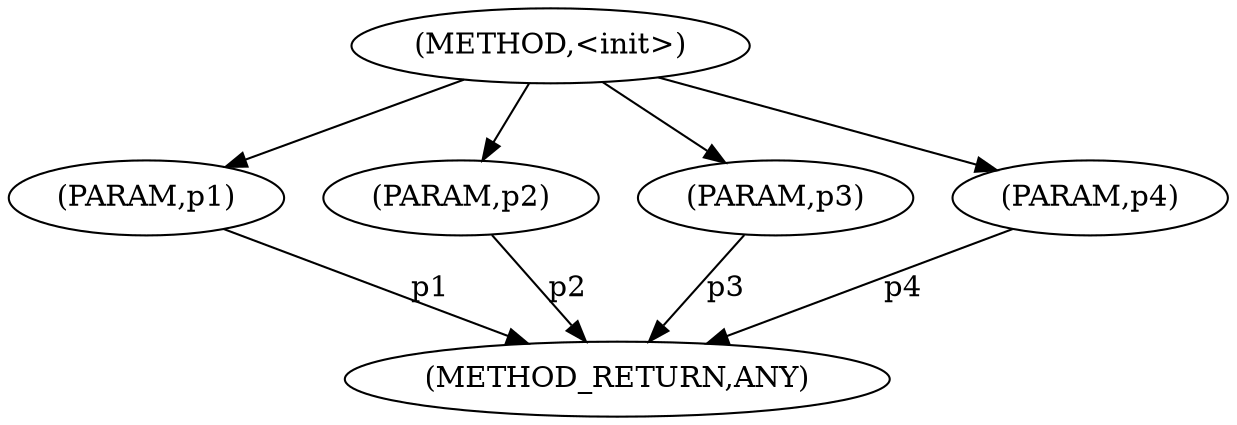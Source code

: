 digraph "&lt;init&gt;" {  
"5420" [label = <(METHOD,&lt;init&gt;)> ]
"5426" [label = <(METHOD_RETURN,ANY)> ]
"5421" [label = <(PARAM,p1)> ]
"5422" [label = <(PARAM,p2)> ]
"5423" [label = <(PARAM,p3)> ]
"5424" [label = <(PARAM,p4)> ]
  "5421" -> "5426"  [ label = "p1"] 
  "5422" -> "5426"  [ label = "p2"] 
  "5423" -> "5426"  [ label = "p3"] 
  "5424" -> "5426"  [ label = "p4"] 
  "5420" -> "5421" 
  "5420" -> "5422" 
  "5420" -> "5423" 
  "5420" -> "5424" 
}
